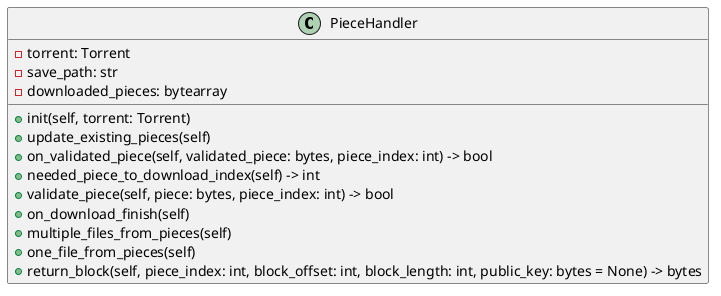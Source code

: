 @startuml
class PieceHandler {
-torrent: Torrent
-save_path: str
-downloaded_pieces: bytearray
+init(self, torrent: Torrent)
+update_existing_pieces(self)
+on_validated_piece(self, validated_piece: bytes, piece_index: int) -> bool
+needed_piece_to_download_index(self) -> int
+validate_piece(self, piece: bytes, piece_index: int) -> bool
+on_download_finish(self)
+multiple_files_from_pieces(self)
+one_file_from_pieces(self)
+return_block(self, piece_index: int, block_offset: int, block_length: int, public_key: bytes = None) -> bytes
}


@enduml